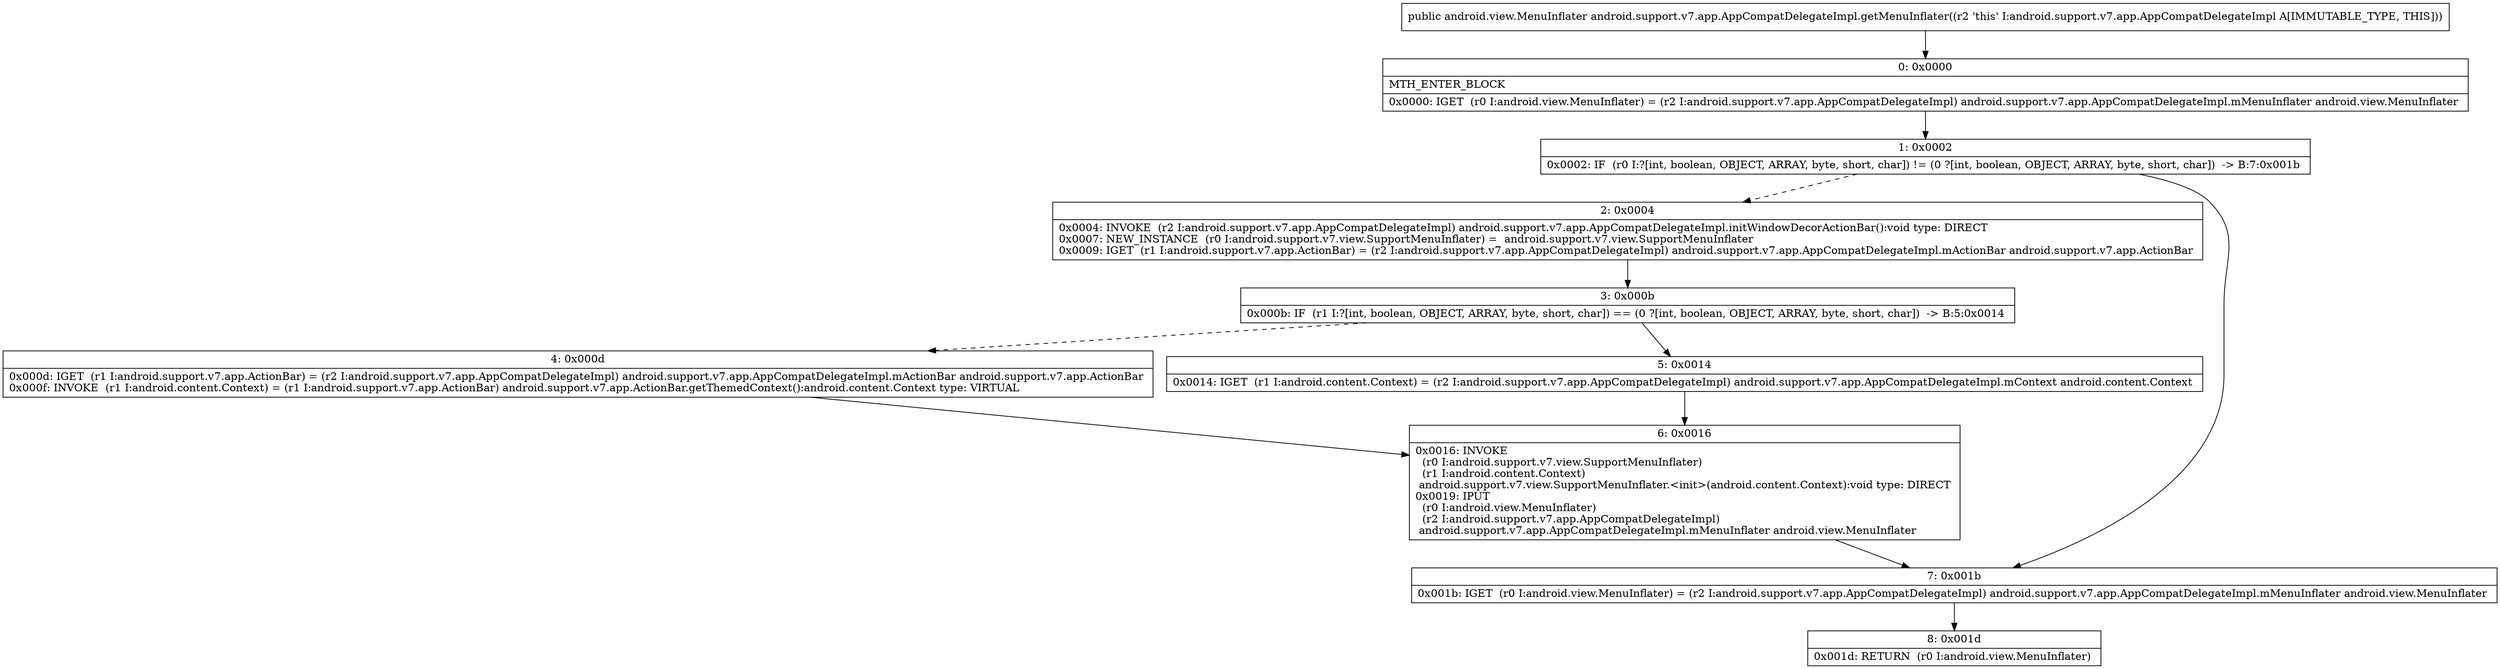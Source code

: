 digraph "CFG forandroid.support.v7.app.AppCompatDelegateImpl.getMenuInflater()Landroid\/view\/MenuInflater;" {
Node_0 [shape=record,label="{0\:\ 0x0000|MTH_ENTER_BLOCK\l|0x0000: IGET  (r0 I:android.view.MenuInflater) = (r2 I:android.support.v7.app.AppCompatDelegateImpl) android.support.v7.app.AppCompatDelegateImpl.mMenuInflater android.view.MenuInflater \l}"];
Node_1 [shape=record,label="{1\:\ 0x0002|0x0002: IF  (r0 I:?[int, boolean, OBJECT, ARRAY, byte, short, char]) != (0 ?[int, boolean, OBJECT, ARRAY, byte, short, char])  \-\> B:7:0x001b \l}"];
Node_2 [shape=record,label="{2\:\ 0x0004|0x0004: INVOKE  (r2 I:android.support.v7.app.AppCompatDelegateImpl) android.support.v7.app.AppCompatDelegateImpl.initWindowDecorActionBar():void type: DIRECT \l0x0007: NEW_INSTANCE  (r0 I:android.support.v7.view.SupportMenuInflater) =  android.support.v7.view.SupportMenuInflater \l0x0009: IGET  (r1 I:android.support.v7.app.ActionBar) = (r2 I:android.support.v7.app.AppCompatDelegateImpl) android.support.v7.app.AppCompatDelegateImpl.mActionBar android.support.v7.app.ActionBar \l}"];
Node_3 [shape=record,label="{3\:\ 0x000b|0x000b: IF  (r1 I:?[int, boolean, OBJECT, ARRAY, byte, short, char]) == (0 ?[int, boolean, OBJECT, ARRAY, byte, short, char])  \-\> B:5:0x0014 \l}"];
Node_4 [shape=record,label="{4\:\ 0x000d|0x000d: IGET  (r1 I:android.support.v7.app.ActionBar) = (r2 I:android.support.v7.app.AppCompatDelegateImpl) android.support.v7.app.AppCompatDelegateImpl.mActionBar android.support.v7.app.ActionBar \l0x000f: INVOKE  (r1 I:android.content.Context) = (r1 I:android.support.v7.app.ActionBar) android.support.v7.app.ActionBar.getThemedContext():android.content.Context type: VIRTUAL \l}"];
Node_5 [shape=record,label="{5\:\ 0x0014|0x0014: IGET  (r1 I:android.content.Context) = (r2 I:android.support.v7.app.AppCompatDelegateImpl) android.support.v7.app.AppCompatDelegateImpl.mContext android.content.Context \l}"];
Node_6 [shape=record,label="{6\:\ 0x0016|0x0016: INVOKE  \l  (r0 I:android.support.v7.view.SupportMenuInflater)\l  (r1 I:android.content.Context)\l android.support.v7.view.SupportMenuInflater.\<init\>(android.content.Context):void type: DIRECT \l0x0019: IPUT  \l  (r0 I:android.view.MenuInflater)\l  (r2 I:android.support.v7.app.AppCompatDelegateImpl)\l android.support.v7.app.AppCompatDelegateImpl.mMenuInflater android.view.MenuInflater \l}"];
Node_7 [shape=record,label="{7\:\ 0x001b|0x001b: IGET  (r0 I:android.view.MenuInflater) = (r2 I:android.support.v7.app.AppCompatDelegateImpl) android.support.v7.app.AppCompatDelegateImpl.mMenuInflater android.view.MenuInflater \l}"];
Node_8 [shape=record,label="{8\:\ 0x001d|0x001d: RETURN  (r0 I:android.view.MenuInflater) \l}"];
MethodNode[shape=record,label="{public android.view.MenuInflater android.support.v7.app.AppCompatDelegateImpl.getMenuInflater((r2 'this' I:android.support.v7.app.AppCompatDelegateImpl A[IMMUTABLE_TYPE, THIS])) }"];
MethodNode -> Node_0;
Node_0 -> Node_1;
Node_1 -> Node_2[style=dashed];
Node_1 -> Node_7;
Node_2 -> Node_3;
Node_3 -> Node_4[style=dashed];
Node_3 -> Node_5;
Node_4 -> Node_6;
Node_5 -> Node_6;
Node_6 -> Node_7;
Node_7 -> Node_8;
}

